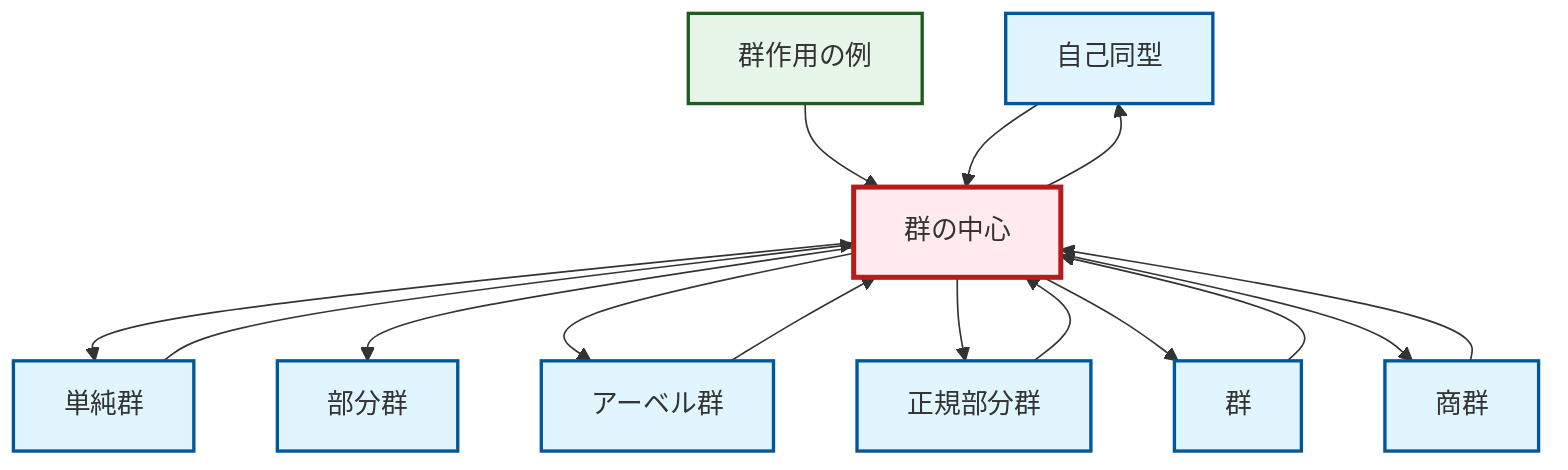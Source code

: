 graph TD
    classDef definition fill:#e1f5fe,stroke:#01579b,stroke-width:2px
    classDef theorem fill:#f3e5f5,stroke:#4a148c,stroke-width:2px
    classDef axiom fill:#fff3e0,stroke:#e65100,stroke-width:2px
    classDef example fill:#e8f5e9,stroke:#1b5e20,stroke-width:2px
    classDef current fill:#ffebee,stroke:#b71c1c,stroke-width:3px
    def-automorphism["自己同型"]:::definition
    def-group["群"]:::definition
    def-abelian-group["アーベル群"]:::definition
    def-quotient-group["商群"]:::definition
    ex-group-action-examples["群作用の例"]:::example
    def-simple-group["単純群"]:::definition
    def-normal-subgroup["正規部分群"]:::definition
    def-center-of-group["群の中心"]:::definition
    def-subgroup["部分群"]:::definition
    def-group --> def-center-of-group
    def-center-of-group --> def-simple-group
    def-center-of-group --> def-subgroup
    ex-group-action-examples --> def-center-of-group
    def-abelian-group --> def-center-of-group
    def-center-of-group --> def-abelian-group
    def-center-of-group --> def-normal-subgroup
    def-center-of-group --> def-automorphism
    def-center-of-group --> def-group
    def-simple-group --> def-center-of-group
    def-automorphism --> def-center-of-group
    def-normal-subgroup --> def-center-of-group
    def-quotient-group --> def-center-of-group
    def-center-of-group --> def-quotient-group
    class def-center-of-group current